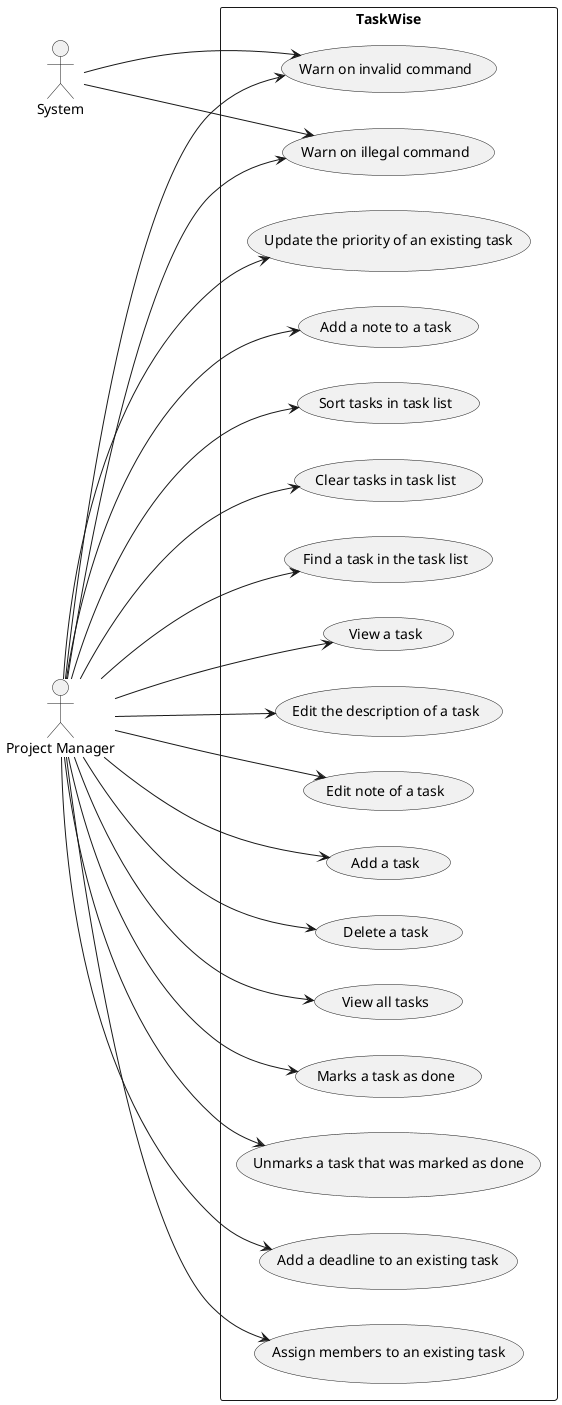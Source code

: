 @startuml
left to right direction

:System: as System
:Project Manager: as User

rectangle TaskWise {
    usecase "Add a task" as UC01
    usecase "Delete a task" as UC02
    usecase "View all tasks" as UC03
    usecase "Marks a task as done" as UC04
    usecase "Unmarks a task that was marked as done" as UC05
    usecase "Warn on invalid command" as UC06
    usecase "Warn on illegal command" as UC07
    usecase "Add a deadline to an existing task" as UC08
    usecase "Assign members to an existing task" as UC09
    usecase "Update the priority of an existing task" as UC10
    usecase "Add a note to a task" as UC11
    usecase "Sort tasks in task list" as UC12
    usecase "Clear tasks in task list" as UC13
    usecase "Find a task in the task list" as UC14
    usecase "View a task" as UC15
    usecase "Edit the description of a task" as UC16
    usecase "Edit note of a task" as UC17
}

User ---> UC01
User ---> UC02
User ---> UC03
User ---> UC04
User ---> UC05
User ---> UC06
User ---> UC07
User ---> UC08
User ---> UC09
User ---> UC10
User ---> UC11
User ---> UC12
User ---> UC13
User ---> UC14
User ---> UC15
User ---> UC16
User ---> UC17

System ---> UC06
System ---> UC07
@enduml
